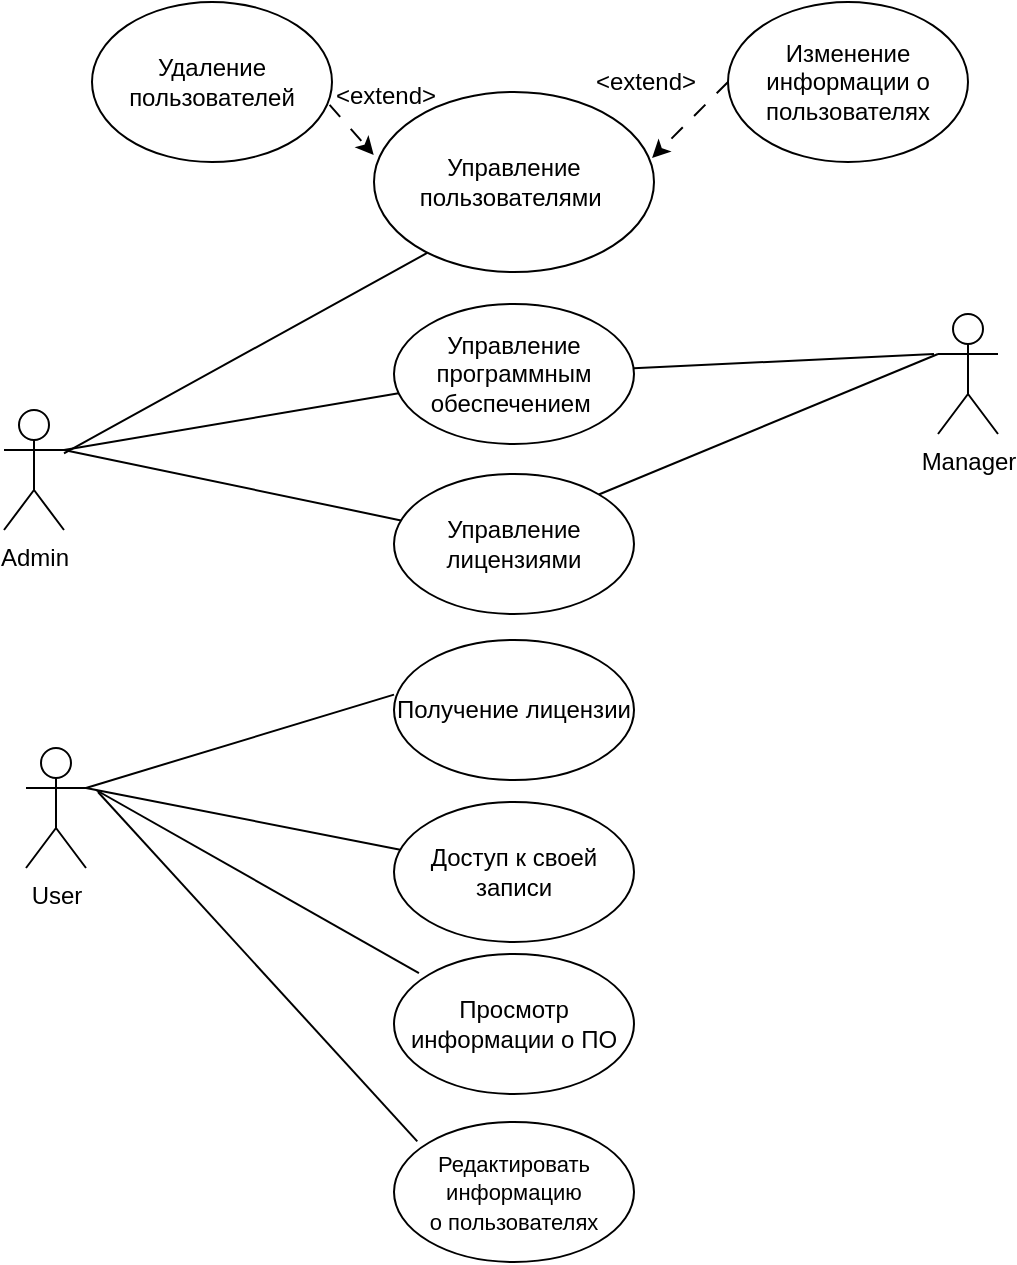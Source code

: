<mxfile version="23.1.2" type="device">
  <diagram name="Страница — 1" id="SZ1UzL97-htw13jAOPtu">
    <mxGraphModel dx="1195" dy="650" grid="0" gridSize="10" guides="1" tooltips="1" connect="1" arrows="1" fold="1" page="1" pageScale="1" pageWidth="827" pageHeight="1169" math="0" shadow="0">
      <root>
        <mxCell id="0" />
        <mxCell id="1" parent="0" />
        <mxCell id="2CayysPzpMlbXlZGeu04-1" value="Admin" style="shape=umlActor;verticalLabelPosition=bottom;verticalAlign=top;html=1;outlineConnect=0;" parent="1" vertex="1">
          <mxGeometry x="105" y="246" width="30" height="60" as="geometry" />
        </mxCell>
        <mxCell id="2CayysPzpMlbXlZGeu04-2" value="User" style="shape=umlActor;verticalLabelPosition=bottom;verticalAlign=top;html=1;outlineConnect=0;" parent="1" vertex="1">
          <mxGeometry x="116" y="415" width="30" height="60" as="geometry" />
        </mxCell>
        <mxCell id="2CayysPzpMlbXlZGeu04-3" value="Manager" style="shape=umlActor;verticalLabelPosition=bottom;verticalAlign=top;html=1;outlineConnect=0;" parent="1" vertex="1">
          <mxGeometry x="572" y="198" width="30" height="60" as="geometry" />
        </mxCell>
        <mxCell id="2CayysPzpMlbXlZGeu04-4" value="&lt;font style=&quot;font-size: 12px;&quot;&gt;Управление пользователями&amp;nbsp;&lt;/font&gt;" style="ellipse;whiteSpace=wrap;html=1;" parent="1" vertex="1">
          <mxGeometry x="290" y="87" width="140" height="90" as="geometry" />
        </mxCell>
        <mxCell id="2CayysPzpMlbXlZGeu04-5" value="Управление программным обеспечением&amp;nbsp;" style="ellipse;whiteSpace=wrap;html=1;" parent="1" vertex="1">
          <mxGeometry x="300" y="193" width="120" height="70" as="geometry" />
        </mxCell>
        <mxCell id="2CayysPzpMlbXlZGeu04-6" value="Управление &amp;nbsp;лицензиями&amp;nbsp;" style="ellipse;whiteSpace=wrap;html=1;" parent="1" vertex="1">
          <mxGeometry x="300" y="278" width="120" height="70" as="geometry" />
        </mxCell>
        <mxCell id="2CayysPzpMlbXlZGeu04-11" value="Доступ к своей записи" style="ellipse;whiteSpace=wrap;html=1;" parent="1" vertex="1">
          <mxGeometry x="300" y="442" width="120" height="70" as="geometry" />
        </mxCell>
        <mxCell id="2CayysPzpMlbXlZGeu04-12" value="Просмотр информации о ПО" style="ellipse;whiteSpace=wrap;html=1;" parent="1" vertex="1">
          <mxGeometry x="300" y="518" width="120" height="70" as="geometry" />
        </mxCell>
        <mxCell id="2CayysPzpMlbXlZGeu04-14" value="Получение лицензии" style="ellipse;whiteSpace=wrap;html=1;" parent="1" vertex="1">
          <mxGeometry x="300" y="361" width="120" height="70" as="geometry" />
        </mxCell>
        <mxCell id="Vp5nkVQ0lHX6HNucWxoL-4" value="&lt;font style=&quot;font-size: 11px;&quot;&gt;Редактировать информацию о&amp;nbsp;пользователях&lt;/font&gt;" style="ellipse;whiteSpace=wrap;html=1;" vertex="1" parent="1">
          <mxGeometry x="300" y="602" width="120" height="70" as="geometry" />
        </mxCell>
        <mxCell id="Vp5nkVQ0lHX6HNucWxoL-10" value="" style="endArrow=none;html=1;rounded=0;entryX=0.19;entryY=0.894;entryDx=0;entryDy=0;entryPerimeter=0;" edge="1" parent="1" source="2CayysPzpMlbXlZGeu04-1" target="2CayysPzpMlbXlZGeu04-4">
          <mxGeometry width="50" height="50" relative="1" as="geometry">
            <mxPoint x="283" y="416" as="sourcePoint" />
            <mxPoint x="333" y="366" as="targetPoint" />
          </mxGeometry>
        </mxCell>
        <mxCell id="Vp5nkVQ0lHX6HNucWxoL-11" value="" style="endArrow=none;html=1;rounded=0;exitX=1;exitY=0.333;exitDx=0;exitDy=0;exitPerimeter=0;" edge="1" parent="1" source="2CayysPzpMlbXlZGeu04-1" target="2CayysPzpMlbXlZGeu04-5">
          <mxGeometry width="50" height="50" relative="1" as="geometry">
            <mxPoint x="283" y="416" as="sourcePoint" />
            <mxPoint x="333" y="366" as="targetPoint" />
          </mxGeometry>
        </mxCell>
        <mxCell id="Vp5nkVQ0lHX6HNucWxoL-12" value="" style="endArrow=none;html=1;rounded=0;exitX=1;exitY=0.333;exitDx=0;exitDy=0;exitPerimeter=0;" edge="1" parent="1" source="2CayysPzpMlbXlZGeu04-1" target="2CayysPzpMlbXlZGeu04-6">
          <mxGeometry width="50" height="50" relative="1" as="geometry">
            <mxPoint x="193" y="272" as="sourcePoint" />
            <mxPoint x="333" y="366" as="targetPoint" />
          </mxGeometry>
        </mxCell>
        <mxCell id="Vp5nkVQ0lHX6HNucWxoL-14" value="" style="endArrow=none;html=1;rounded=0;exitX=1;exitY=0.333;exitDx=0;exitDy=0;exitPerimeter=0;" edge="1" parent="1" source="2CayysPzpMlbXlZGeu04-2" target="2CayysPzpMlbXlZGeu04-11">
          <mxGeometry width="50" height="50" relative="1" as="geometry">
            <mxPoint x="188" y="413" as="sourcePoint" />
            <mxPoint x="258" y="443" as="targetPoint" />
          </mxGeometry>
        </mxCell>
        <mxCell id="Vp5nkVQ0lHX6HNucWxoL-16" value="" style="endArrow=none;html=1;rounded=0;entryX=0;entryY=0.39;entryDx=0;entryDy=0;entryPerimeter=0;exitX=1;exitY=0.333;exitDx=0;exitDy=0;exitPerimeter=0;" edge="1" parent="1" source="2CayysPzpMlbXlZGeu04-2" target="2CayysPzpMlbXlZGeu04-14">
          <mxGeometry width="50" height="50" relative="1" as="geometry">
            <mxPoint x="185" y="409" as="sourcePoint" />
            <mxPoint x="333" y="366" as="targetPoint" />
          </mxGeometry>
        </mxCell>
        <mxCell id="Vp5nkVQ0lHX6HNucWxoL-17" value="" style="endArrow=none;html=1;rounded=0;entryX=0.104;entryY=0.136;entryDx=0;entryDy=0;entryPerimeter=0;" edge="1" parent="1" target="2CayysPzpMlbXlZGeu04-12">
          <mxGeometry width="50" height="50" relative="1" as="geometry">
            <mxPoint x="151" y="436" as="sourcePoint" />
            <mxPoint x="333" y="366" as="targetPoint" />
          </mxGeometry>
        </mxCell>
        <mxCell id="Vp5nkVQ0lHX6HNucWxoL-18" value="" style="endArrow=none;html=1;rounded=0;entryX=0.097;entryY=0.138;entryDx=0;entryDy=0;entryPerimeter=0;" edge="1" parent="1" target="Vp5nkVQ0lHX6HNucWxoL-4">
          <mxGeometry width="50" height="50" relative="1" as="geometry">
            <mxPoint x="152" y="437" as="sourcePoint" />
            <mxPoint x="333" y="366" as="targetPoint" />
          </mxGeometry>
        </mxCell>
        <mxCell id="Vp5nkVQ0lHX6HNucWxoL-19" value="" style="endArrow=none;html=1;rounded=0;exitX=1;exitY=0;exitDx=0;exitDy=0;entryX=0;entryY=0.333;entryDx=0;entryDy=0;entryPerimeter=0;" edge="1" parent="1" source="2CayysPzpMlbXlZGeu04-6" target="2CayysPzpMlbXlZGeu04-3">
          <mxGeometry width="50" height="50" relative="1" as="geometry">
            <mxPoint x="283" y="416" as="sourcePoint" />
            <mxPoint x="525" y="198" as="targetPoint" />
          </mxGeometry>
        </mxCell>
        <mxCell id="Vp5nkVQ0lHX6HNucWxoL-20" value="" style="endArrow=none;html=1;rounded=0;" edge="1" parent="1" source="2CayysPzpMlbXlZGeu04-5">
          <mxGeometry width="50" height="50" relative="1" as="geometry">
            <mxPoint x="283" y="416" as="sourcePoint" />
            <mxPoint x="570" y="218" as="targetPoint" />
          </mxGeometry>
        </mxCell>
        <mxCell id="Vp5nkVQ0lHX6HNucWxoL-22" value="Удаление пользователей" style="ellipse;whiteSpace=wrap;html=1;" vertex="1" parent="1">
          <mxGeometry x="149" y="42" width="120" height="80" as="geometry" />
        </mxCell>
        <mxCell id="Vp5nkVQ0lHX6HNucWxoL-23" value="Изменение информации о пользователях" style="ellipse;whiteSpace=wrap;html=1;" vertex="1" parent="1">
          <mxGeometry x="467" y="42" width="120" height="80" as="geometry" />
        </mxCell>
        <mxCell id="Vp5nkVQ0lHX6HNucWxoL-24" value="" style="endArrow=classic;html=1;rounded=0;exitX=0.99;exitY=0.643;exitDx=0;exitDy=0;exitPerimeter=0;endFill=1;dashed=1;dashPattern=8 8;entryX=-0.001;entryY=0.35;entryDx=0;entryDy=0;entryPerimeter=0;" edge="1" parent="1" source="Vp5nkVQ0lHX6HNucWxoL-22" target="2CayysPzpMlbXlZGeu04-4">
          <mxGeometry width="50" height="50" relative="1" as="geometry">
            <mxPoint x="315" y="187" as="sourcePoint" />
            <mxPoint x="317" y="94" as="targetPoint" />
          </mxGeometry>
        </mxCell>
        <mxCell id="Vp5nkVQ0lHX6HNucWxoL-25" value="" style="endArrow=classic;html=1;rounded=0;exitX=0;exitY=0.5;exitDx=0;exitDy=0;endFill=1;dashed=1;dashPattern=8 8;entryX=0.993;entryY=0.367;entryDx=0;entryDy=0;entryPerimeter=0;" edge="1" parent="1" source="Vp5nkVQ0lHX6HNucWxoL-23" target="2CayysPzpMlbXlZGeu04-4">
          <mxGeometry width="50" height="50" relative="1" as="geometry">
            <mxPoint x="315" y="187" as="sourcePoint" />
            <mxPoint x="358" y="86" as="targetPoint" />
          </mxGeometry>
        </mxCell>
        <mxCell id="Vp5nkVQ0lHX6HNucWxoL-28" value="&amp;lt;extend&amp;gt;" style="text;html=1;strokeColor=none;fillColor=none;align=center;verticalAlign=middle;whiteSpace=wrap;rounded=0;" vertex="1" parent="1">
          <mxGeometry x="266" y="74" width="60" height="30" as="geometry" />
        </mxCell>
        <mxCell id="Vp5nkVQ0lHX6HNucWxoL-29" value="&amp;lt;extend&amp;gt;" style="text;html=1;strokeColor=none;fillColor=none;align=center;verticalAlign=middle;whiteSpace=wrap;rounded=0;" vertex="1" parent="1">
          <mxGeometry x="396" y="67" width="60" height="30" as="geometry" />
        </mxCell>
      </root>
    </mxGraphModel>
  </diagram>
</mxfile>
